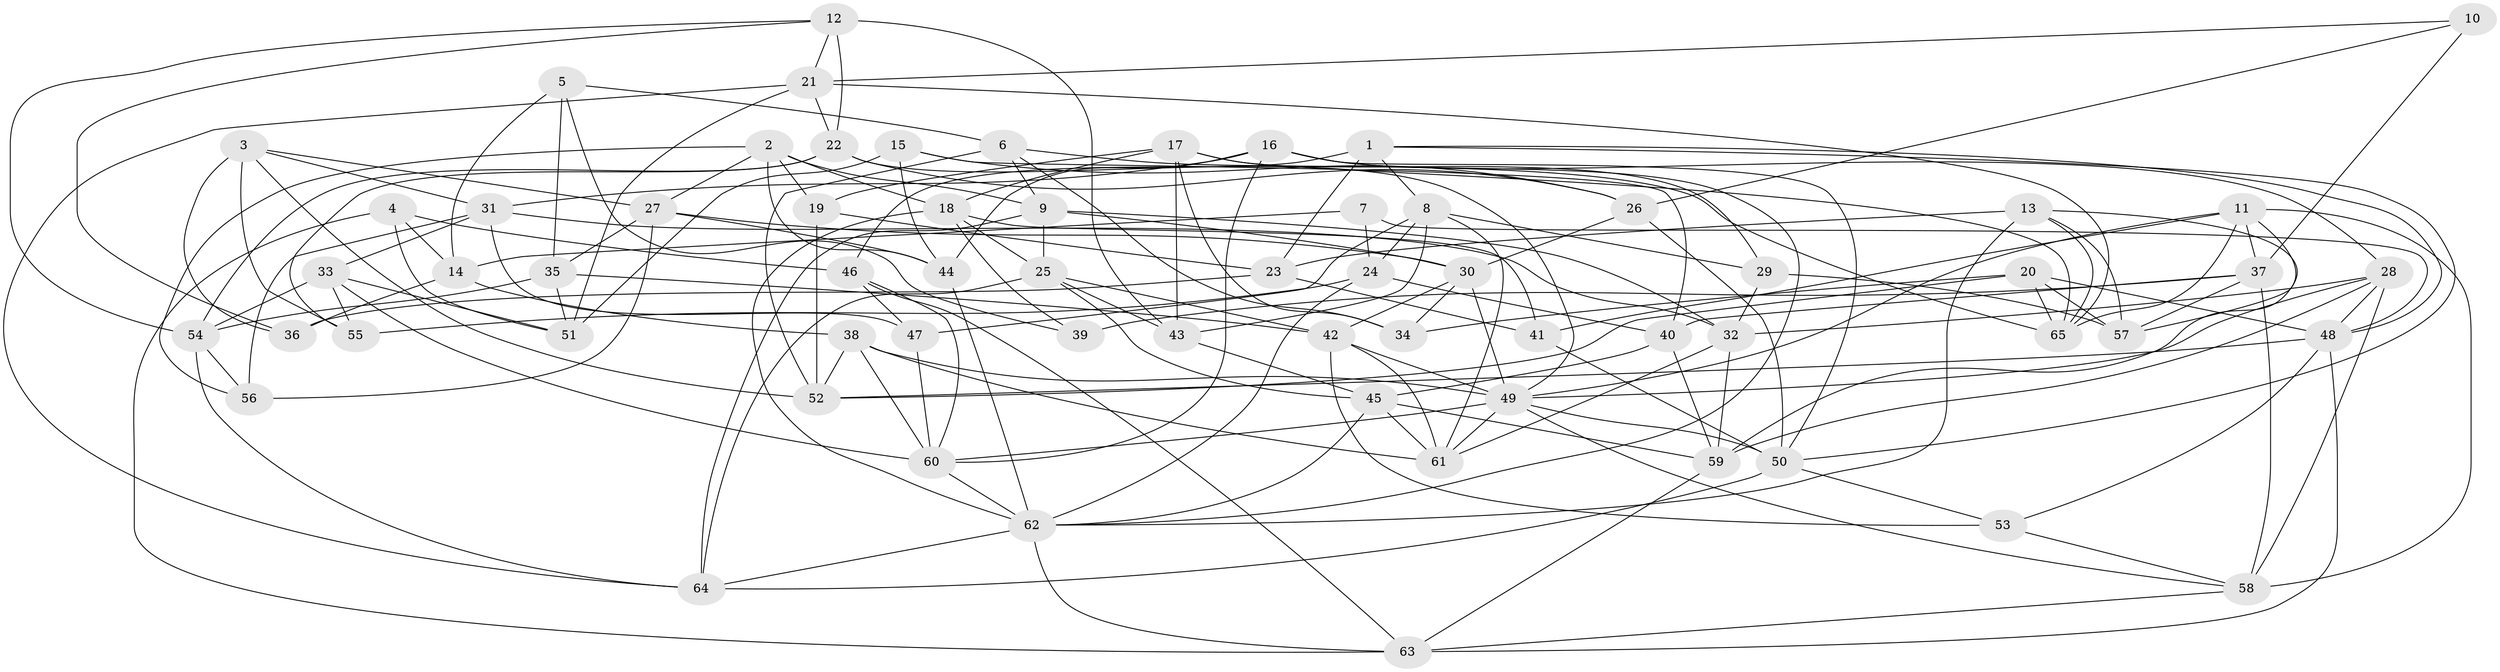// original degree distribution, {4: 1.0}
// Generated by graph-tools (version 1.1) at 2025/38/03/04/25 23:38:12]
// undirected, 65 vertices, 174 edges
graph export_dot {
  node [color=gray90,style=filled];
  1;
  2;
  3;
  4;
  5;
  6;
  7;
  8;
  9;
  10;
  11;
  12;
  13;
  14;
  15;
  16;
  17;
  18;
  19;
  20;
  21;
  22;
  23;
  24;
  25;
  26;
  27;
  28;
  29;
  30;
  31;
  32;
  33;
  34;
  35;
  36;
  37;
  38;
  39;
  40;
  41;
  42;
  43;
  44;
  45;
  46;
  47;
  48;
  49;
  50;
  51;
  52;
  53;
  54;
  55;
  56;
  57;
  58;
  59;
  60;
  61;
  62;
  63;
  64;
  65;
  1 -- 8 [weight=1.0];
  1 -- 23 [weight=1.0];
  1 -- 46 [weight=2.0];
  1 -- 48 [weight=1.0];
  1 -- 50 [weight=1.0];
  2 -- 9 [weight=1.0];
  2 -- 18 [weight=1.0];
  2 -- 19 [weight=1.0];
  2 -- 27 [weight=1.0];
  2 -- 44 [weight=1.0];
  2 -- 56 [weight=1.0];
  3 -- 27 [weight=1.0];
  3 -- 31 [weight=1.0];
  3 -- 36 [weight=1.0];
  3 -- 52 [weight=1.0];
  3 -- 55 [weight=2.0];
  4 -- 14 [weight=1.0];
  4 -- 46 [weight=1.0];
  4 -- 51 [weight=1.0];
  4 -- 63 [weight=1.0];
  5 -- 6 [weight=2.0];
  5 -- 14 [weight=1.0];
  5 -- 35 [weight=2.0];
  5 -- 39 [weight=1.0];
  6 -- 9 [weight=1.0];
  6 -- 34 [weight=1.0];
  6 -- 52 [weight=1.0];
  6 -- 65 [weight=1.0];
  7 -- 14 [weight=1.0];
  7 -- 24 [weight=2.0];
  7 -- 48 [weight=1.0];
  8 -- 24 [weight=1.0];
  8 -- 29 [weight=1.0];
  8 -- 43 [weight=1.0];
  8 -- 47 [weight=1.0];
  8 -- 61 [weight=1.0];
  9 -- 25 [weight=1.0];
  9 -- 30 [weight=1.0];
  9 -- 32 [weight=1.0];
  9 -- 64 [weight=1.0];
  10 -- 21 [weight=1.0];
  10 -- 26 [weight=1.0];
  10 -- 37 [weight=2.0];
  11 -- 37 [weight=1.0];
  11 -- 41 [weight=1.0];
  11 -- 49 [weight=1.0];
  11 -- 57 [weight=1.0];
  11 -- 58 [weight=1.0];
  11 -- 65 [weight=1.0];
  12 -- 21 [weight=1.0];
  12 -- 22 [weight=1.0];
  12 -- 36 [weight=1.0];
  12 -- 43 [weight=2.0];
  12 -- 54 [weight=1.0];
  13 -- 23 [weight=1.0];
  13 -- 57 [weight=1.0];
  13 -- 59 [weight=1.0];
  13 -- 62 [weight=2.0];
  13 -- 65 [weight=1.0];
  14 -- 36 [weight=2.0];
  14 -- 38 [weight=1.0];
  15 -- 26 [weight=1.0];
  15 -- 40 [weight=1.0];
  15 -- 44 [weight=2.0];
  15 -- 51 [weight=2.0];
  16 -- 28 [weight=1.0];
  16 -- 31 [weight=1.0];
  16 -- 44 [weight=1.0];
  16 -- 50 [weight=1.0];
  16 -- 60 [weight=1.0];
  16 -- 62 [weight=1.0];
  17 -- 18 [weight=1.0];
  17 -- 19 [weight=1.0];
  17 -- 29 [weight=1.0];
  17 -- 34 [weight=1.0];
  17 -- 43 [weight=1.0];
  17 -- 65 [weight=1.0];
  18 -- 25 [weight=1.0];
  18 -- 39 [weight=1.0];
  18 -- 41 [weight=1.0];
  18 -- 62 [weight=1.0];
  19 -- 23 [weight=1.0];
  19 -- 52 [weight=1.0];
  20 -- 34 [weight=1.0];
  20 -- 48 [weight=2.0];
  20 -- 52 [weight=1.0];
  20 -- 57 [weight=1.0];
  20 -- 65 [weight=1.0];
  21 -- 22 [weight=1.0];
  21 -- 51 [weight=1.0];
  21 -- 64 [weight=1.0];
  21 -- 65 [weight=1.0];
  22 -- 26 [weight=1.0];
  22 -- 49 [weight=1.0];
  22 -- 54 [weight=1.0];
  22 -- 55 [weight=1.0];
  23 -- 36 [weight=2.0];
  23 -- 41 [weight=1.0];
  24 -- 40 [weight=1.0];
  24 -- 55 [weight=1.0];
  24 -- 62 [weight=1.0];
  25 -- 42 [weight=1.0];
  25 -- 43 [weight=1.0];
  25 -- 45 [weight=1.0];
  25 -- 64 [weight=1.0];
  26 -- 30 [weight=1.0];
  26 -- 50 [weight=2.0];
  27 -- 30 [weight=1.0];
  27 -- 35 [weight=1.0];
  27 -- 44 [weight=1.0];
  27 -- 56 [weight=1.0];
  28 -- 32 [weight=1.0];
  28 -- 48 [weight=1.0];
  28 -- 49 [weight=1.0];
  28 -- 58 [weight=1.0];
  28 -- 59 [weight=1.0];
  29 -- 32 [weight=1.0];
  29 -- 57 [weight=1.0];
  30 -- 34 [weight=1.0];
  30 -- 42 [weight=1.0];
  30 -- 49 [weight=1.0];
  31 -- 32 [weight=1.0];
  31 -- 33 [weight=1.0];
  31 -- 47 [weight=1.0];
  31 -- 56 [weight=1.0];
  32 -- 59 [weight=1.0];
  32 -- 61 [weight=1.0];
  33 -- 51 [weight=1.0];
  33 -- 54 [weight=1.0];
  33 -- 55 [weight=2.0];
  33 -- 60 [weight=1.0];
  35 -- 42 [weight=1.0];
  35 -- 51 [weight=1.0];
  35 -- 54 [weight=1.0];
  37 -- 39 [weight=2.0];
  37 -- 40 [weight=2.0];
  37 -- 57 [weight=2.0];
  37 -- 58 [weight=1.0];
  38 -- 49 [weight=1.0];
  38 -- 52 [weight=1.0];
  38 -- 60 [weight=2.0];
  38 -- 61 [weight=1.0];
  40 -- 45 [weight=1.0];
  40 -- 59 [weight=1.0];
  41 -- 50 [weight=1.0];
  42 -- 49 [weight=1.0];
  42 -- 53 [weight=1.0];
  42 -- 61 [weight=1.0];
  43 -- 45 [weight=1.0];
  44 -- 62 [weight=1.0];
  45 -- 59 [weight=1.0];
  45 -- 61 [weight=1.0];
  45 -- 62 [weight=1.0];
  46 -- 47 [weight=1.0];
  46 -- 60 [weight=1.0];
  46 -- 63 [weight=1.0];
  47 -- 60 [weight=1.0];
  48 -- 52 [weight=1.0];
  48 -- 53 [weight=1.0];
  48 -- 63 [weight=1.0];
  49 -- 50 [weight=1.0];
  49 -- 58 [weight=1.0];
  49 -- 60 [weight=1.0];
  49 -- 61 [weight=1.0];
  50 -- 53 [weight=1.0];
  50 -- 64 [weight=1.0];
  53 -- 58 [weight=1.0];
  54 -- 56 [weight=1.0];
  54 -- 64 [weight=1.0];
  58 -- 63 [weight=1.0];
  59 -- 63 [weight=1.0];
  60 -- 62 [weight=1.0];
  62 -- 63 [weight=1.0];
  62 -- 64 [weight=1.0];
}
